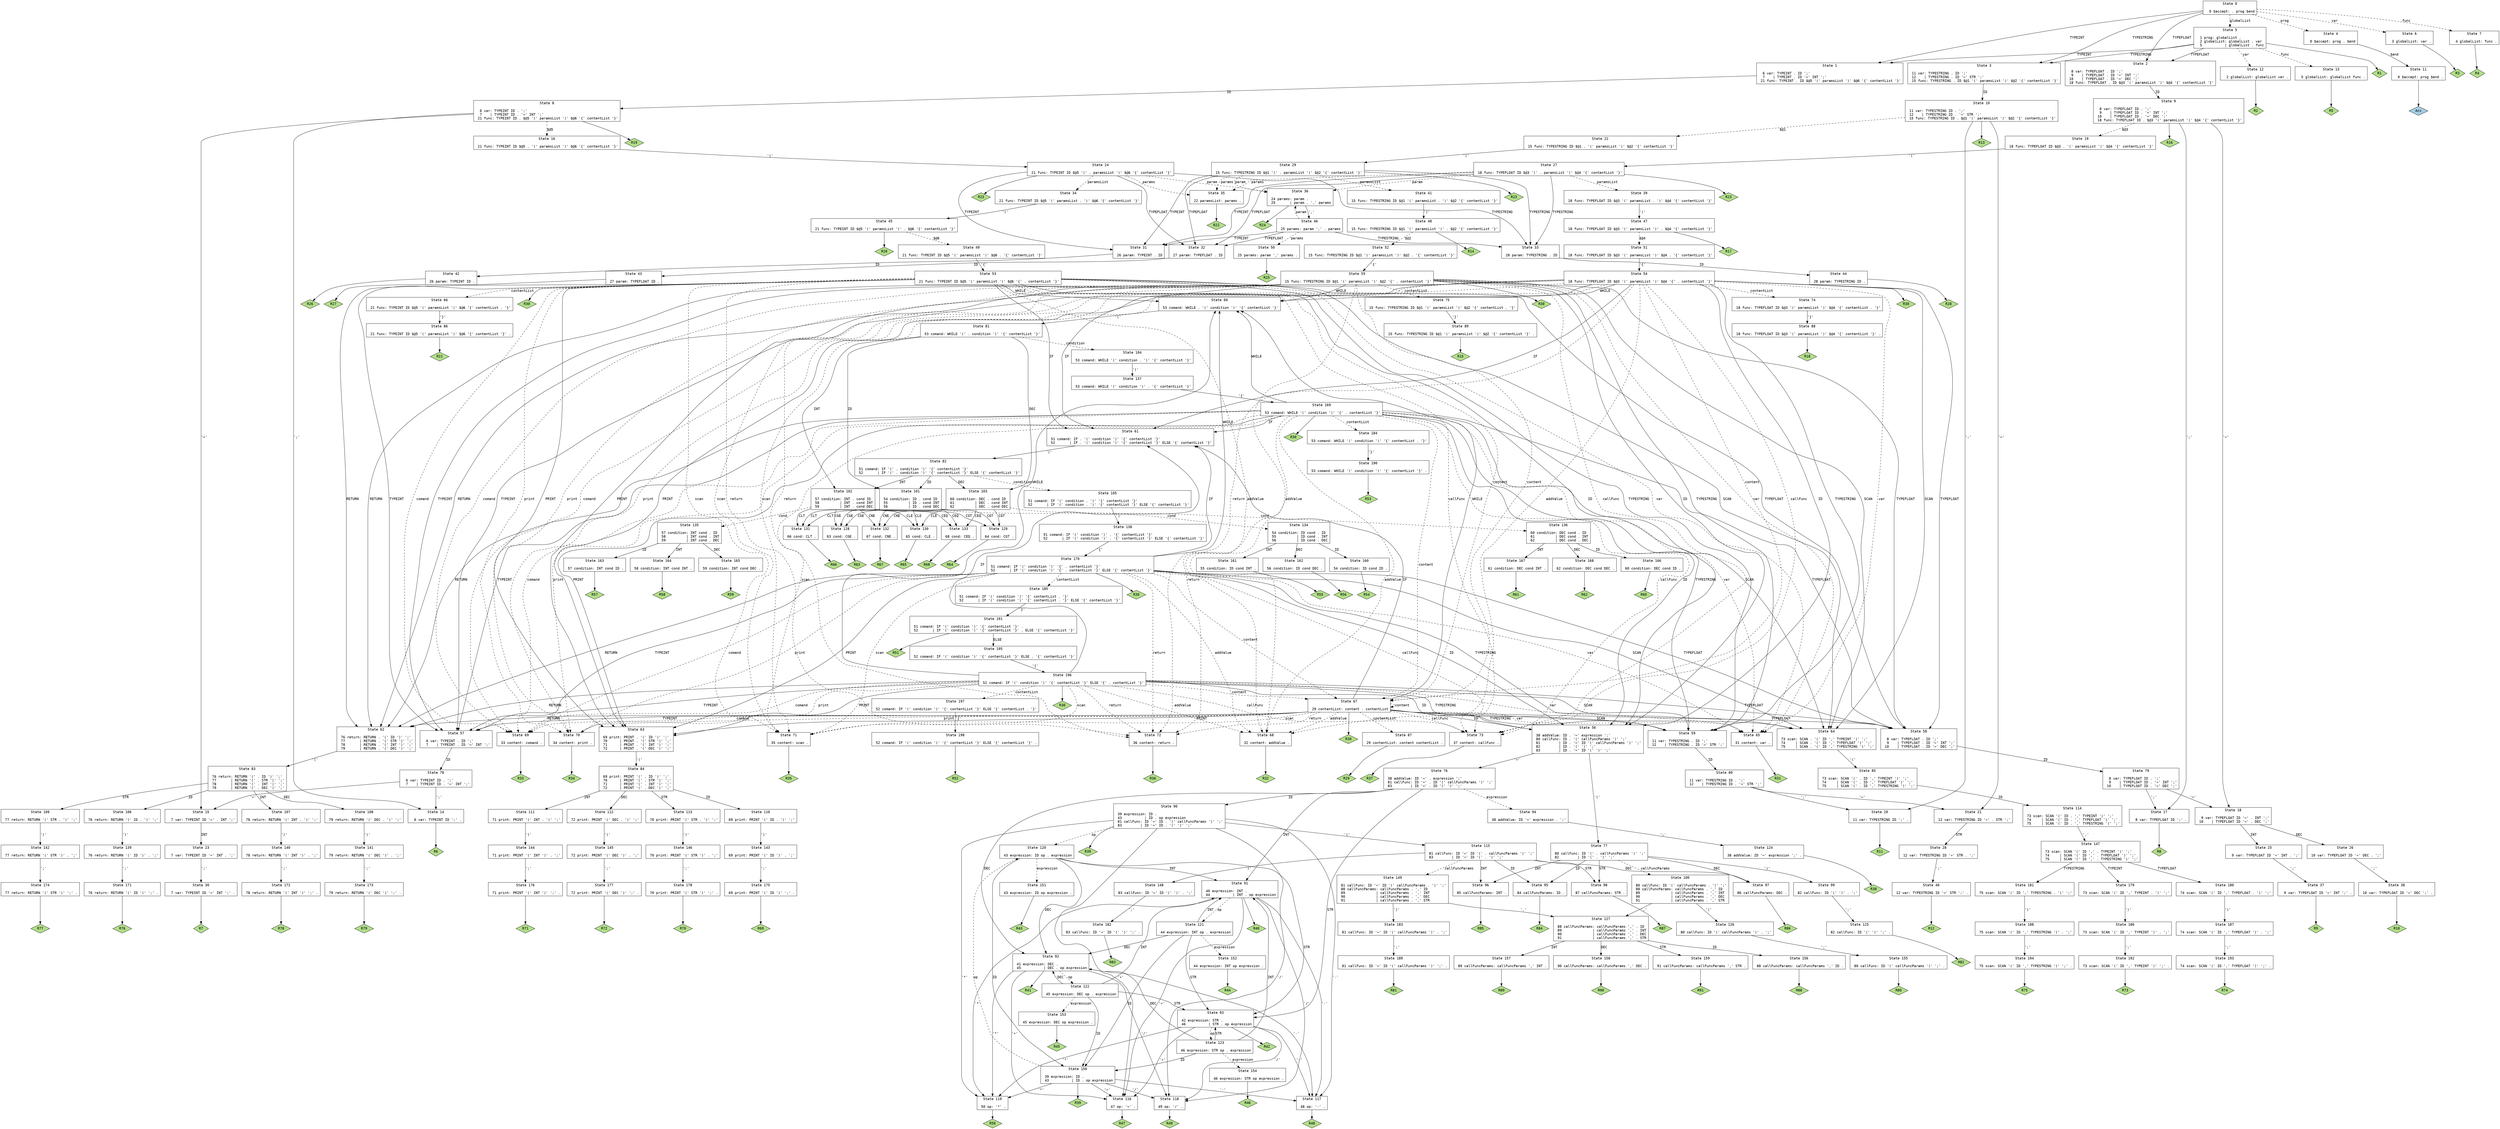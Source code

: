 // Generated by GNU Bison 3.5.1.
// Report bugs to <bug-bison@gnu.org>.
// Home page: <https://www.gnu.org/software/bison/>.

digraph "lang.y"
{
  node [fontname = courier, shape = box, colorscheme = paired6]
  edge [fontname = courier]

  0 [label="State 0\n\l  0 $accept: . prog $end\l"]
  0 -> 1 [style=solid label="TYPEINT"]
  0 -> 2 [style=solid label="TYPEFLOAT"]
  0 -> 3 [style=solid label="TYPESTRING"]
  0 -> 4 [style=dashed label="prog"]
  0 -> 5 [style=dashed label="globalList"]
  0 -> 6 [style=dashed label="var"]
  0 -> 7 [style=dashed label="func"]
  1 [label="State 1\n\l  6 var: TYPEINT . ID ';'\l  7    | TYPEINT . ID '=' INT ';'\l 21 func: TYPEINT . ID $@5 '(' paramsList ')' $@6 '{' contentList '}'\l"]
  1 -> 8 [style=solid label="ID"]
  2 [label="State 2\n\l  8 var: TYPEFLOAT . ID ';'\l  9    | TYPEFLOAT . ID '=' INT ';'\l 10    | TYPEFLOAT . ID '=' DEC ';'\l 18 func: TYPEFLOAT . ID $@3 '(' paramsList ')' $@4 '{' contentList '}'\l"]
  2 -> 9 [style=solid label="ID"]
  3 [label="State 3\n\l 11 var: TYPESTRING . ID ';'\l 12    | TYPESTRING . ID '=' STR ';'\l 15 func: TYPESTRING . ID $@1 '(' paramsList ')' $@2 '{' contentList '}'\l"]
  3 -> 10 [style=solid label="ID"]
  4 [label="State 4\n\l  0 $accept: prog . $end\l"]
  4 -> 11 [style=solid label="$end"]
  5 [label="State 5\n\l  1 prog: globalList .\l  2 globalList: globalList . var\l  5           | globalList . func\l"]
  5 -> 1 [style=solid label="TYPEINT"]
  5 -> 2 [style=solid label="TYPEFLOAT"]
  5 -> 3 [style=solid label="TYPESTRING"]
  5 -> 12 [style=dashed label="var"]
  5 -> 13 [style=dashed label="func"]
  5 -> "5R1" [style=solid]
 "5R1" [label="R1", fillcolor=3, shape=diamond, style=filled]
  6 [label="State 6\n\l  3 globalList: var .\l"]
  6 -> "6R3" [style=solid]
 "6R3" [label="R3", fillcolor=3, shape=diamond, style=filled]
  7 [label="State 7\n\l  4 globalList: func .\l"]
  7 -> "7R4" [style=solid]
 "7R4" [label="R4", fillcolor=3, shape=diamond, style=filled]
  8 [label="State 8\n\l  6 var: TYPEINT ID . ';'\l  7    | TYPEINT ID . '=' INT ';'\l 21 func: TYPEINT ID . $@5 '(' paramsList ')' $@6 '{' contentList '}'\l"]
  8 -> 14 [style=solid label="';'"]
  8 -> 15 [style=solid label="'='"]
  8 -> 16 [style=dashed label="$@5"]
  8 -> "8R19" [style=solid]
 "8R19" [label="R19", fillcolor=3, shape=diamond, style=filled]
  9 [label="State 9\n\l  8 var: TYPEFLOAT ID . ';'\l  9    | TYPEFLOAT ID . '=' INT ';'\l 10    | TYPEFLOAT ID . '=' DEC ';'\l 18 func: TYPEFLOAT ID . $@3 '(' paramsList ')' $@4 '{' contentList '}'\l"]
  9 -> 17 [style=solid label="';'"]
  9 -> 18 [style=solid label="'='"]
  9 -> 19 [style=dashed label="$@3"]
  9 -> "9R16" [style=solid]
 "9R16" [label="R16", fillcolor=3, shape=diamond, style=filled]
  10 [label="State 10\n\l 11 var: TYPESTRING ID . ';'\l 12    | TYPESTRING ID . '=' STR ';'\l 15 func: TYPESTRING ID . $@1 '(' paramsList ')' $@2 '{' contentList '}'\l"]
  10 -> 20 [style=solid label="';'"]
  10 -> 21 [style=solid label="'='"]
  10 -> 22 [style=dashed label="$@1"]
  10 -> "10R13" [style=solid]
 "10R13" [label="R13", fillcolor=3, shape=diamond, style=filled]
  11 [label="State 11\n\l  0 $accept: prog $end .\l"]
  11 -> "11R0" [style=solid]
 "11R0" [label="Acc", fillcolor=1, shape=diamond, style=filled]
  12 [label="State 12\n\l  2 globalList: globalList var .\l"]
  12 -> "12R2" [style=solid]
 "12R2" [label="R2", fillcolor=3, shape=diamond, style=filled]
  13 [label="State 13\n\l  5 globalList: globalList func .\l"]
  13 -> "13R5" [style=solid]
 "13R5" [label="R5", fillcolor=3, shape=diamond, style=filled]
  14 [label="State 14\n\l  6 var: TYPEINT ID ';' .\l"]
  14 -> "14R6" [style=solid]
 "14R6" [label="R6", fillcolor=3, shape=diamond, style=filled]
  15 [label="State 15\n\l  7 var: TYPEINT ID '=' . INT ';'\l"]
  15 -> 23 [style=solid label="INT"]
  16 [label="State 16\n\l 21 func: TYPEINT ID $@5 . '(' paramsList ')' $@6 '{' contentList '}'\l"]
  16 -> 24 [style=solid label="'('"]
  17 [label="State 17\n\l  8 var: TYPEFLOAT ID ';' .\l"]
  17 -> "17R8" [style=solid]
 "17R8" [label="R8", fillcolor=3, shape=diamond, style=filled]
  18 [label="State 18\n\l  9 var: TYPEFLOAT ID '=' . INT ';'\l 10    | TYPEFLOAT ID '=' . DEC ';'\l"]
  18 -> 25 [style=solid label="INT"]
  18 -> 26 [style=solid label="DEC"]
  19 [label="State 19\n\l 18 func: TYPEFLOAT ID $@3 . '(' paramsList ')' $@4 '{' contentList '}'\l"]
  19 -> 27 [style=solid label="'('"]
  20 [label="State 20\n\l 11 var: TYPESTRING ID ';' .\l"]
  20 -> "20R11" [style=solid]
 "20R11" [label="R11", fillcolor=3, shape=diamond, style=filled]
  21 [label="State 21\n\l 12 var: TYPESTRING ID '=' . STR ';'\l"]
  21 -> 28 [style=solid label="STR"]
  22 [label="State 22\n\l 15 func: TYPESTRING ID $@1 . '(' paramsList ')' $@2 '{' contentList '}'\l"]
  22 -> 29 [style=solid label="'('"]
  23 [label="State 23\n\l  7 var: TYPEINT ID '=' INT . ';'\l"]
  23 -> 30 [style=solid label="';'"]
  24 [label="State 24\n\l 21 func: TYPEINT ID $@5 '(' . paramsList ')' $@6 '{' contentList '}'\l"]
  24 -> 31 [style=solid label="TYPEINT"]
  24 -> 32 [style=solid label="TYPEFLOAT"]
  24 -> 33 [style=solid label="TYPESTRING"]
  24 -> 34 [style=dashed label="paramsList"]
  24 -> 35 [style=dashed label="params"]
  24 -> 36 [style=dashed label="param"]
  24 -> "24R23" [style=solid]
 "24R23" [label="R23", fillcolor=3, shape=diamond, style=filled]
  25 [label="State 25\n\l  9 var: TYPEFLOAT ID '=' INT . ';'\l"]
  25 -> 37 [style=solid label="';'"]
  26 [label="State 26\n\l 10 var: TYPEFLOAT ID '=' DEC . ';'\l"]
  26 -> 38 [style=solid label="';'"]
  27 [label="State 27\n\l 18 func: TYPEFLOAT ID $@3 '(' . paramsList ')' $@4 '{' contentList '}'\l"]
  27 -> 31 [style=solid label="TYPEINT"]
  27 -> 32 [style=solid label="TYPEFLOAT"]
  27 -> 33 [style=solid label="TYPESTRING"]
  27 -> 39 [style=dashed label="paramsList"]
  27 -> 35 [style=dashed label="params"]
  27 -> 36 [style=dashed label="param"]
  27 -> "27R23" [style=solid]
 "27R23" [label="R23", fillcolor=3, shape=diamond, style=filled]
  28 [label="State 28\n\l 12 var: TYPESTRING ID '=' STR . ';'\l"]
  28 -> 40 [style=solid label="';'"]
  29 [label="State 29\n\l 15 func: TYPESTRING ID $@1 '(' . paramsList ')' $@2 '{' contentList '}'\l"]
  29 -> 31 [style=solid label="TYPEINT"]
  29 -> 32 [style=solid label="TYPEFLOAT"]
  29 -> 33 [style=solid label="TYPESTRING"]
  29 -> 41 [style=dashed label="paramsList"]
  29 -> 35 [style=dashed label="params"]
  29 -> 36 [style=dashed label="param"]
  29 -> "29R23" [style=solid]
 "29R23" [label="R23", fillcolor=3, shape=diamond, style=filled]
  30 [label="State 30\n\l  7 var: TYPEINT ID '=' INT ';' .\l"]
  30 -> "30R7" [style=solid]
 "30R7" [label="R7", fillcolor=3, shape=diamond, style=filled]
  31 [label="State 31\n\l 26 param: TYPEINT . ID\l"]
  31 -> 42 [style=solid label="ID"]
  32 [label="State 32\n\l 27 param: TYPEFLOAT . ID\l"]
  32 -> 43 [style=solid label="ID"]
  33 [label="State 33\n\l 28 param: TYPESTRING . ID\l"]
  33 -> 44 [style=solid label="ID"]
  34 [label="State 34\n\l 21 func: TYPEINT ID $@5 '(' paramsList . ')' $@6 '{' contentList '}'\l"]
  34 -> 45 [style=solid label="')'"]
  35 [label="State 35\n\l 22 paramsList: params .\l"]
  35 -> "35R22" [style=solid]
 "35R22" [label="R22", fillcolor=3, shape=diamond, style=filled]
  36 [label="State 36\n\l 24 params: param .\l 25       | param . ',' params\l"]
  36 -> 46 [style=solid label="','"]
  36 -> "36R24" [style=solid]
 "36R24" [label="R24", fillcolor=3, shape=diamond, style=filled]
  37 [label="State 37\n\l  9 var: TYPEFLOAT ID '=' INT ';' .\l"]
  37 -> "37R9" [style=solid]
 "37R9" [label="R9", fillcolor=3, shape=diamond, style=filled]
  38 [label="State 38\n\l 10 var: TYPEFLOAT ID '=' DEC ';' .\l"]
  38 -> "38R10" [style=solid]
 "38R10" [label="R10", fillcolor=3, shape=diamond, style=filled]
  39 [label="State 39\n\l 18 func: TYPEFLOAT ID $@3 '(' paramsList . ')' $@4 '{' contentList '}'\l"]
  39 -> 47 [style=solid label="')'"]
  40 [label="State 40\n\l 12 var: TYPESTRING ID '=' STR ';' .\l"]
  40 -> "40R12" [style=solid]
 "40R12" [label="R12", fillcolor=3, shape=diamond, style=filled]
  41 [label="State 41\n\l 15 func: TYPESTRING ID $@1 '(' paramsList . ')' $@2 '{' contentList '}'\l"]
  41 -> 48 [style=solid label="')'"]
  42 [label="State 42\n\l 26 param: TYPEINT ID .\l"]
  42 -> "42R26" [style=solid]
 "42R26" [label="R26", fillcolor=3, shape=diamond, style=filled]
  43 [label="State 43\n\l 27 param: TYPEFLOAT ID .\l"]
  43 -> "43R27" [style=solid]
 "43R27" [label="R27", fillcolor=3, shape=diamond, style=filled]
  44 [label="State 44\n\l 28 param: TYPESTRING ID .\l"]
  44 -> "44R28" [style=solid]
 "44R28" [label="R28", fillcolor=3, shape=diamond, style=filled]
  45 [label="State 45\n\l 21 func: TYPEINT ID $@5 '(' paramsList ')' . $@6 '{' contentList '}'\l"]
  45 -> 49 [style=dashed label="$@6"]
  45 -> "45R20" [style=solid]
 "45R20" [label="R20", fillcolor=3, shape=diamond, style=filled]
  46 [label="State 46\n\l 25 params: param ',' . params\l"]
  46 -> 31 [style=solid label="TYPEINT"]
  46 -> 32 [style=solid label="TYPEFLOAT"]
  46 -> 33 [style=solid label="TYPESTRING"]
  46 -> 50 [style=dashed label="params"]
  46 -> 36 [style=dashed label="param"]
  47 [label="State 47\n\l 18 func: TYPEFLOAT ID $@3 '(' paramsList ')' . $@4 '{' contentList '}'\l"]
  47 -> 51 [style=dashed label="$@4"]
  47 -> "47R17" [style=solid]
 "47R17" [label="R17", fillcolor=3, shape=diamond, style=filled]
  48 [label="State 48\n\l 15 func: TYPESTRING ID $@1 '(' paramsList ')' . $@2 '{' contentList '}'\l"]
  48 -> 52 [style=dashed label="$@2"]
  48 -> "48R14" [style=solid]
 "48R14" [label="R14", fillcolor=3, shape=diamond, style=filled]
  49 [label="State 49\n\l 21 func: TYPEINT ID $@5 '(' paramsList ')' $@6 . '{' contentList '}'\l"]
  49 -> 53 [style=solid label="'{'"]
  50 [label="State 50\n\l 25 params: param ',' params .\l"]
  50 -> "50R25" [style=solid]
 "50R25" [label="R25", fillcolor=3, shape=diamond, style=filled]
  51 [label="State 51\n\l 18 func: TYPEFLOAT ID $@3 '(' paramsList ')' $@4 . '{' contentList '}'\l"]
  51 -> 54 [style=solid label="'{'"]
  52 [label="State 52\n\l 15 func: TYPESTRING ID $@1 '(' paramsList ')' $@2 . '{' contentList '}'\l"]
  52 -> 55 [style=solid label="'{'"]
  53 [label="State 53\n\l 21 func: TYPEINT ID $@5 '(' paramsList ')' $@6 '{' . contentList '}'\l"]
  53 -> 56 [style=solid label="ID"]
  53 -> 57 [style=solid label="TYPEINT"]
  53 -> 58 [style=solid label="TYPEFLOAT"]
  53 -> 59 [style=solid label="TYPESTRING"]
  53 -> 60 [style=solid label="WHILE"]
  53 -> 61 [style=solid label="IF"]
  53 -> 62 [style=solid label="RETURN"]
  53 -> 63 [style=solid label="PRINT"]
  53 -> 64 [style=solid label="SCAN"]
  53 -> 65 [style=dashed label="var"]
  53 -> 66 [style=dashed label="contentList"]
  53 -> 67 [style=dashed label="content"]
  53 -> 68 [style=dashed label="addValue"]
  53 -> 69 [style=dashed label="comand"]
  53 -> 70 [style=dashed label="print"]
  53 -> 71 [style=dashed label="scan"]
  53 -> 72 [style=dashed label="return"]
  53 -> 73 [style=dashed label="callFunc"]
  53 -> "53R30" [style=solid]
 "53R30" [label="R30", fillcolor=3, shape=diamond, style=filled]
  54 [label="State 54\n\l 18 func: TYPEFLOAT ID $@3 '(' paramsList ')' $@4 '{' . contentList '}'\l"]
  54 -> 56 [style=solid label="ID"]
  54 -> 57 [style=solid label="TYPEINT"]
  54 -> 58 [style=solid label="TYPEFLOAT"]
  54 -> 59 [style=solid label="TYPESTRING"]
  54 -> 60 [style=solid label="WHILE"]
  54 -> 61 [style=solid label="IF"]
  54 -> 62 [style=solid label="RETURN"]
  54 -> 63 [style=solid label="PRINT"]
  54 -> 64 [style=solid label="SCAN"]
  54 -> 65 [style=dashed label="var"]
  54 -> 74 [style=dashed label="contentList"]
  54 -> 67 [style=dashed label="content"]
  54 -> 68 [style=dashed label="addValue"]
  54 -> 69 [style=dashed label="comand"]
  54 -> 70 [style=dashed label="print"]
  54 -> 71 [style=dashed label="scan"]
  54 -> 72 [style=dashed label="return"]
  54 -> 73 [style=dashed label="callFunc"]
  54 -> "54R30" [style=solid]
 "54R30" [label="R30", fillcolor=3, shape=diamond, style=filled]
  55 [label="State 55\n\l 15 func: TYPESTRING ID $@1 '(' paramsList ')' $@2 '{' . contentList '}'\l"]
  55 -> 56 [style=solid label="ID"]
  55 -> 57 [style=solid label="TYPEINT"]
  55 -> 58 [style=solid label="TYPEFLOAT"]
  55 -> 59 [style=solid label="TYPESTRING"]
  55 -> 60 [style=solid label="WHILE"]
  55 -> 61 [style=solid label="IF"]
  55 -> 62 [style=solid label="RETURN"]
  55 -> 63 [style=solid label="PRINT"]
  55 -> 64 [style=solid label="SCAN"]
  55 -> 65 [style=dashed label="var"]
  55 -> 75 [style=dashed label="contentList"]
  55 -> 67 [style=dashed label="content"]
  55 -> 68 [style=dashed label="addValue"]
  55 -> 69 [style=dashed label="comand"]
  55 -> 70 [style=dashed label="print"]
  55 -> 71 [style=dashed label="scan"]
  55 -> 72 [style=dashed label="return"]
  55 -> 73 [style=dashed label="callFunc"]
  55 -> "55R30" [style=solid]
 "55R30" [label="R30", fillcolor=3, shape=diamond, style=filled]
  56 [label="State 56\n\l 38 addValue: ID . '=' expression ';'\l 80 callFunc: ID . '(' callFuncParams ')' ';'\l 81         | ID . '=' ID '(' callFuncParams ')' ';'\l 82         | ID . '(' ')' ';'\l 83         | ID . '=' ID '(' ')' ';'\l"]
  56 -> 76 [style=solid label="'='"]
  56 -> 77 [style=solid label="'('"]
  57 [label="State 57\n\l  6 var: TYPEINT . ID ';'\l  7    | TYPEINT . ID '=' INT ';'\l"]
  57 -> 78 [style=solid label="ID"]
  58 [label="State 58\n\l  8 var: TYPEFLOAT . ID ';'\l  9    | TYPEFLOAT . ID '=' INT ';'\l 10    | TYPEFLOAT . ID '=' DEC ';'\l"]
  58 -> 79 [style=solid label="ID"]
  59 [label="State 59\n\l 11 var: TYPESTRING . ID ';'\l 12    | TYPESTRING . ID '=' STR ';'\l"]
  59 -> 80 [style=solid label="ID"]
  60 [label="State 60\n\l 53 comand: WHILE . '(' condition ')' '{' contentList '}'\l"]
  60 -> 81 [style=solid label="'('"]
  61 [label="State 61\n\l 51 comand: IF . '(' condition ')' '{' contentList '}'\l 52       | IF . '(' condition ')' '{' contentList '}' ELSE '{' contentList '}'\l"]
  61 -> 82 [style=solid label="'('"]
  62 [label="State 62\n\l 76 return: RETURN . '(' ID ')' ';'\l 77       | RETURN . '(' STR ')' ';'\l 78       | RETURN . '(' INT ')' ';'\l 79       | RETURN . '(' DEC ')' ';'\l"]
  62 -> 83 [style=solid label="'('"]
  63 [label="State 63\n\l 69 print: PRINT . '(' ID ')' ';'\l 70      | PRINT . '(' STR ')' ';'\l 71      | PRINT . '(' INT ')' ';'\l 72      | PRINT . '(' DEC ')' ';'\l"]
  63 -> 84 [style=solid label="'('"]
  64 [label="State 64\n\l 73 scan: SCAN . '(' ID ',' TYPEINT ')' ';'\l 74     | SCAN . '(' ID ',' TYPEFLOAT ')' ';'\l 75     | SCAN . '(' ID ',' TYPESTRING ')' ';'\l"]
  64 -> 85 [style=solid label="'('"]
  65 [label="State 65\n\l 31 content: var .\l"]
  65 -> "65R31" [style=solid]
 "65R31" [label="R31", fillcolor=3, shape=diamond, style=filled]
  66 [label="State 66\n\l 21 func: TYPEINT ID $@5 '(' paramsList ')' $@6 '{' contentList . '}'\l"]
  66 -> 86 [style=solid label="'}'"]
  67 [label="State 67\n\l 29 contentList: content . contentList\l"]
  67 -> 56 [style=solid label="ID"]
  67 -> 57 [style=solid label="TYPEINT"]
  67 -> 58 [style=solid label="TYPEFLOAT"]
  67 -> 59 [style=solid label="TYPESTRING"]
  67 -> 60 [style=solid label="WHILE"]
  67 -> 61 [style=solid label="IF"]
  67 -> 62 [style=solid label="RETURN"]
  67 -> 63 [style=solid label="PRINT"]
  67 -> 64 [style=solid label="SCAN"]
  67 -> 65 [style=dashed label="var"]
  67 -> 87 [style=dashed label="contentList"]
  67 -> 67 [style=dashed label="content"]
  67 -> 68 [style=dashed label="addValue"]
  67 -> 69 [style=dashed label="comand"]
  67 -> 70 [style=dashed label="print"]
  67 -> 71 [style=dashed label="scan"]
  67 -> 72 [style=dashed label="return"]
  67 -> 73 [style=dashed label="callFunc"]
  67 -> "67R30" [style=solid]
 "67R30" [label="R30", fillcolor=3, shape=diamond, style=filled]
  68 [label="State 68\n\l 32 content: addValue .\l"]
  68 -> "68R32" [style=solid]
 "68R32" [label="R32", fillcolor=3, shape=diamond, style=filled]
  69 [label="State 69\n\l 33 content: comand .\l"]
  69 -> "69R33" [style=solid]
 "69R33" [label="R33", fillcolor=3, shape=diamond, style=filled]
  70 [label="State 70\n\l 34 content: print .\l"]
  70 -> "70R34" [style=solid]
 "70R34" [label="R34", fillcolor=3, shape=diamond, style=filled]
  71 [label="State 71\n\l 35 content: scan .\l"]
  71 -> "71R35" [style=solid]
 "71R35" [label="R35", fillcolor=3, shape=diamond, style=filled]
  72 [label="State 72\n\l 36 content: return .\l"]
  72 -> "72R36" [style=solid]
 "72R36" [label="R36", fillcolor=3, shape=diamond, style=filled]
  73 [label="State 73\n\l 37 content: callFunc .\l"]
  73 -> "73R37" [style=solid]
 "73R37" [label="R37", fillcolor=3, shape=diamond, style=filled]
  74 [label="State 74\n\l 18 func: TYPEFLOAT ID $@3 '(' paramsList ')' $@4 '{' contentList . '}'\l"]
  74 -> 88 [style=solid label="'}'"]
  75 [label="State 75\n\l 15 func: TYPESTRING ID $@1 '(' paramsList ')' $@2 '{' contentList . '}'\l"]
  75 -> 89 [style=solid label="'}'"]
  76 [label="State 76\n\l 38 addValue: ID '=' . expression ';'\l 81 callFunc: ID '=' . ID '(' callFuncParams ')' ';'\l 83         | ID '=' . ID '(' ')' ';'\l"]
  76 -> 90 [style=solid label="ID"]
  76 -> 91 [style=solid label="INT"]
  76 -> 92 [style=solid label="DEC"]
  76 -> 93 [style=solid label="STR"]
  76 -> 94 [style=dashed label="expression"]
  77 [label="State 77\n\l 80 callFunc: ID '(' . callFuncParams ')' ';'\l 82         | ID '(' . ')' ';'\l"]
  77 -> 95 [style=solid label="ID"]
  77 -> 96 [style=solid label="INT"]
  77 -> 97 [style=solid label="DEC"]
  77 -> 98 [style=solid label="STR"]
  77 -> 99 [style=solid label="')'"]
  77 -> 100 [style=dashed label="callFuncParams"]
  78 [label="State 78\n\l  6 var: TYPEINT ID . ';'\l  7    | TYPEINT ID . '=' INT ';'\l"]
  78 -> 14 [style=solid label="';'"]
  78 -> 15 [style=solid label="'='"]
  79 [label="State 79\n\l  8 var: TYPEFLOAT ID . ';'\l  9    | TYPEFLOAT ID . '=' INT ';'\l 10    | TYPEFLOAT ID . '=' DEC ';'\l"]
  79 -> 17 [style=solid label="';'"]
  79 -> 18 [style=solid label="'='"]
  80 [label="State 80\n\l 11 var: TYPESTRING ID . ';'\l 12    | TYPESTRING ID . '=' STR ';'\l"]
  80 -> 20 [style=solid label="';'"]
  80 -> 21 [style=solid label="'='"]
  81 [label="State 81\n\l 53 comand: WHILE '(' . condition ')' '{' contentList '}'\l"]
  81 -> 101 [style=solid label="ID"]
  81 -> 102 [style=solid label="INT"]
  81 -> 103 [style=solid label="DEC"]
  81 -> 104 [style=dashed label="condition"]
  82 [label="State 82\n\l 51 comand: IF '(' . condition ')' '{' contentList '}'\l 52       | IF '(' . condition ')' '{' contentList '}' ELSE '{' contentList '}'\l"]
  82 -> 101 [style=solid label="ID"]
  82 -> 102 [style=solid label="INT"]
  82 -> 103 [style=solid label="DEC"]
  82 -> 105 [style=dashed label="condition"]
  83 [label="State 83\n\l 76 return: RETURN '(' . ID ')' ';'\l 77       | RETURN '(' . STR ')' ';'\l 78       | RETURN '(' . INT ')' ';'\l 79       | RETURN '(' . DEC ')' ';'\l"]
  83 -> 106 [style=solid label="ID"]
  83 -> 107 [style=solid label="INT"]
  83 -> 108 [style=solid label="DEC"]
  83 -> 109 [style=solid label="STR"]
  84 [label="State 84\n\l 69 print: PRINT '(' . ID ')' ';'\l 70      | PRINT '(' . STR ')' ';'\l 71      | PRINT '(' . INT ')' ';'\l 72      | PRINT '(' . DEC ')' ';'\l"]
  84 -> 110 [style=solid label="ID"]
  84 -> 111 [style=solid label="INT"]
  84 -> 112 [style=solid label="DEC"]
  84 -> 113 [style=solid label="STR"]
  85 [label="State 85\n\l 73 scan: SCAN '(' . ID ',' TYPEINT ')' ';'\l 74     | SCAN '(' . ID ',' TYPEFLOAT ')' ';'\l 75     | SCAN '(' . ID ',' TYPESTRING ')' ';'\l"]
  85 -> 114 [style=solid label="ID"]
  86 [label="State 86\n\l 21 func: TYPEINT ID $@5 '(' paramsList ')' $@6 '{' contentList '}' .\l"]
  86 -> "86R21" [style=solid]
 "86R21" [label="R21", fillcolor=3, shape=diamond, style=filled]
  87 [label="State 87\n\l 29 contentList: content contentList .\l"]
  87 -> "87R29" [style=solid]
 "87R29" [label="R29", fillcolor=3, shape=diamond, style=filled]
  88 [label="State 88\n\l 18 func: TYPEFLOAT ID $@3 '(' paramsList ')' $@4 '{' contentList '}' .\l"]
  88 -> "88R18" [style=solid]
 "88R18" [label="R18", fillcolor=3, shape=diamond, style=filled]
  89 [label="State 89\n\l 15 func: TYPESTRING ID $@1 '(' paramsList ')' $@2 '{' contentList '}' .\l"]
  89 -> "89R15" [style=solid]
 "89R15" [label="R15", fillcolor=3, shape=diamond, style=filled]
  90 [label="State 90\n\l 39 expression: ID .\l 43           | ID . op expression\l 81 callFunc: ID '=' ID . '(' callFuncParams ')' ';'\l 83         | ID '=' ID . '(' ')' ';'\l"]
  90 -> 115 [style=solid label="'('"]
  90 -> 116 [style=solid label="'+'"]
  90 -> 117 [style=solid label="'-'"]
  90 -> 118 [style=solid label="'/'"]
  90 -> 119 [style=solid label="'*'"]
  90 -> 120 [style=dashed label="op"]
  90 -> "90R39" [style=solid]
 "90R39" [label="R39", fillcolor=3, shape=diamond, style=filled]
  91 [label="State 91\n\l 40 expression: INT .\l 44           | INT . op expression\l"]
  91 -> 116 [style=solid label="'+'"]
  91 -> 117 [style=solid label="'-'"]
  91 -> 118 [style=solid label="'/'"]
  91 -> 119 [style=solid label="'*'"]
  91 -> 121 [style=dashed label="op"]
  91 -> "91R40" [style=solid]
 "91R40" [label="R40", fillcolor=3, shape=diamond, style=filled]
  92 [label="State 92\n\l 41 expression: DEC .\l 45           | DEC . op expression\l"]
  92 -> 116 [style=solid label="'+'"]
  92 -> 117 [style=solid label="'-'"]
  92 -> 118 [style=solid label="'/'"]
  92 -> 119 [style=solid label="'*'"]
  92 -> 122 [style=dashed label="op"]
  92 -> "92R41" [style=solid]
 "92R41" [label="R41", fillcolor=3, shape=diamond, style=filled]
  93 [label="State 93\n\l 42 expression: STR .\l 46           | STR . op expression\l"]
  93 -> 116 [style=solid label="'+'"]
  93 -> 117 [style=solid label="'-'"]
  93 -> 118 [style=solid label="'/'"]
  93 -> 119 [style=solid label="'*'"]
  93 -> 123 [style=dashed label="op"]
  93 -> "93R42" [style=solid]
 "93R42" [label="R42", fillcolor=3, shape=diamond, style=filled]
  94 [label="State 94\n\l 38 addValue: ID '=' expression . ';'\l"]
  94 -> 124 [style=solid label="';'"]
  95 [label="State 95\n\l 84 callFuncParams: ID .\l"]
  95 -> "95R84" [style=solid]
 "95R84" [label="R84", fillcolor=3, shape=diamond, style=filled]
  96 [label="State 96\n\l 85 callFuncParams: INT .\l"]
  96 -> "96R85" [style=solid]
 "96R85" [label="R85", fillcolor=3, shape=diamond, style=filled]
  97 [label="State 97\n\l 86 callFuncParams: DEC .\l"]
  97 -> "97R86" [style=solid]
 "97R86" [label="R86", fillcolor=3, shape=diamond, style=filled]
  98 [label="State 98\n\l 87 callFuncParams: STR .\l"]
  98 -> "98R87" [style=solid]
 "98R87" [label="R87", fillcolor=3, shape=diamond, style=filled]
  99 [label="State 99\n\l 82 callFunc: ID '(' ')' . ';'\l"]
  99 -> 125 [style=solid label="';'"]
  100 [label="State 100\n\l 80 callFunc: ID '(' callFuncParams . ')' ';'\l 88 callFuncParams: callFuncParams . ',' ID\l 89               | callFuncParams . ',' INT\l 90               | callFuncParams . ',' DEC\l 91               | callFuncParams . ',' STR\l"]
  100 -> 126 [style=solid label="')'"]
  100 -> 127 [style=solid label="','"]
  101 [label="State 101\n\l 54 condition: ID . cond ID\l 55          | ID . cond INT\l 56          | ID . cond DEC\l"]
  101 -> 128 [style=solid label="CGE"]
  101 -> 129 [style=solid label="CGT"]
  101 -> 130 [style=solid label="CLE"]
  101 -> 131 [style=solid label="CLT"]
  101 -> 132 [style=solid label="CNE"]
  101 -> 133 [style=solid label="CEQ"]
  101 -> 134 [style=dashed label="cond"]
  102 [label="State 102\n\l 57 condition: INT . cond ID\l 58          | INT . cond INT\l 59          | INT . cond DEC\l"]
  102 -> 128 [style=solid label="CGE"]
  102 -> 129 [style=solid label="CGT"]
  102 -> 130 [style=solid label="CLE"]
  102 -> 131 [style=solid label="CLT"]
  102 -> 132 [style=solid label="CNE"]
  102 -> 133 [style=solid label="CEQ"]
  102 -> 135 [style=dashed label="cond"]
  103 [label="State 103\n\l 60 condition: DEC . cond ID\l 61          | DEC . cond INT\l 62          | DEC . cond DEC\l"]
  103 -> 128 [style=solid label="CGE"]
  103 -> 129 [style=solid label="CGT"]
  103 -> 130 [style=solid label="CLE"]
  103 -> 131 [style=solid label="CLT"]
  103 -> 132 [style=solid label="CNE"]
  103 -> 133 [style=solid label="CEQ"]
  103 -> 136 [style=dashed label="cond"]
  104 [label="State 104\n\l 53 comand: WHILE '(' condition . ')' '{' contentList '}'\l"]
  104 -> 137 [style=solid label="')'"]
  105 [label="State 105\n\l 51 comand: IF '(' condition . ')' '{' contentList '}'\l 52       | IF '(' condition . ')' '{' contentList '}' ELSE '{' contentList '}'\l"]
  105 -> 138 [style=solid label="')'"]
  106 [label="State 106\n\l 76 return: RETURN '(' ID . ')' ';'\l"]
  106 -> 139 [style=solid label="')'"]
  107 [label="State 107\n\l 78 return: RETURN '(' INT . ')' ';'\l"]
  107 -> 140 [style=solid label="')'"]
  108 [label="State 108\n\l 79 return: RETURN '(' DEC . ')' ';'\l"]
  108 -> 141 [style=solid label="')'"]
  109 [label="State 109\n\l 77 return: RETURN '(' STR . ')' ';'\l"]
  109 -> 142 [style=solid label="')'"]
  110 [label="State 110\n\l 69 print: PRINT '(' ID . ')' ';'\l"]
  110 -> 143 [style=solid label="')'"]
  111 [label="State 111\n\l 71 print: PRINT '(' INT . ')' ';'\l"]
  111 -> 144 [style=solid label="')'"]
  112 [label="State 112\n\l 72 print: PRINT '(' DEC . ')' ';'\l"]
  112 -> 145 [style=solid label="')'"]
  113 [label="State 113\n\l 70 print: PRINT '(' STR . ')' ';'\l"]
  113 -> 146 [style=solid label="')'"]
  114 [label="State 114\n\l 73 scan: SCAN '(' ID . ',' TYPEINT ')' ';'\l 74     | SCAN '(' ID . ',' TYPEFLOAT ')' ';'\l 75     | SCAN '(' ID . ',' TYPESTRING ')' ';'\l"]
  114 -> 147 [style=solid label="','"]
  115 [label="State 115\n\l 81 callFunc: ID '=' ID '(' . callFuncParams ')' ';'\l 83         | ID '=' ID '(' . ')' ';'\l"]
  115 -> 95 [style=solid label="ID"]
  115 -> 96 [style=solid label="INT"]
  115 -> 97 [style=solid label="DEC"]
  115 -> 98 [style=solid label="STR"]
  115 -> 148 [style=solid label="')'"]
  115 -> 149 [style=dashed label="callFuncParams"]
  116 [label="State 116\n\l 47 op: '+' .\l"]
  116 -> "116R47" [style=solid]
 "116R47" [label="R47", fillcolor=3, shape=diamond, style=filled]
  117 [label="State 117\n\l 48 op: '-' .\l"]
  117 -> "117R48" [style=solid]
 "117R48" [label="R48", fillcolor=3, shape=diamond, style=filled]
  118 [label="State 118\n\l 49 op: '/' .\l"]
  118 -> "118R49" [style=solid]
 "118R49" [label="R49", fillcolor=3, shape=diamond, style=filled]
  119 [label="State 119\n\l 50 op: '*' .\l"]
  119 -> "119R50" [style=solid]
 "119R50" [label="R50", fillcolor=3, shape=diamond, style=filled]
  120 [label="State 120\n\l 43 expression: ID op . expression\l"]
  120 -> 150 [style=solid label="ID"]
  120 -> 91 [style=solid label="INT"]
  120 -> 92 [style=solid label="DEC"]
  120 -> 93 [style=solid label="STR"]
  120 -> 151 [style=dashed label="expression"]
  121 [label="State 121\n\l 44 expression: INT op . expression\l"]
  121 -> 150 [style=solid label="ID"]
  121 -> 91 [style=solid label="INT"]
  121 -> 92 [style=solid label="DEC"]
  121 -> 93 [style=solid label="STR"]
  121 -> 152 [style=dashed label="expression"]
  122 [label="State 122\n\l 45 expression: DEC op . expression\l"]
  122 -> 150 [style=solid label="ID"]
  122 -> 91 [style=solid label="INT"]
  122 -> 92 [style=solid label="DEC"]
  122 -> 93 [style=solid label="STR"]
  122 -> 153 [style=dashed label="expression"]
  123 [label="State 123\n\l 46 expression: STR op . expression\l"]
  123 -> 150 [style=solid label="ID"]
  123 -> 91 [style=solid label="INT"]
  123 -> 92 [style=solid label="DEC"]
  123 -> 93 [style=solid label="STR"]
  123 -> 154 [style=dashed label="expression"]
  124 [label="State 124\n\l 38 addValue: ID '=' expression ';' .\l"]
  124 -> "124R38" [style=solid]
 "124R38" [label="R38", fillcolor=3, shape=diamond, style=filled]
  125 [label="State 125\n\l 82 callFunc: ID '(' ')' ';' .\l"]
  125 -> "125R82" [style=solid]
 "125R82" [label="R82", fillcolor=3, shape=diamond, style=filled]
  126 [label="State 126\n\l 80 callFunc: ID '(' callFuncParams ')' . ';'\l"]
  126 -> 155 [style=solid label="';'"]
  127 [label="State 127\n\l 88 callFuncParams: callFuncParams ',' . ID\l 89               | callFuncParams ',' . INT\l 90               | callFuncParams ',' . DEC\l 91               | callFuncParams ',' . STR\l"]
  127 -> 156 [style=solid label="ID"]
  127 -> 157 [style=solid label="INT"]
  127 -> 158 [style=solid label="DEC"]
  127 -> 159 [style=solid label="STR"]
  128 [label="State 128\n\l 63 cond: CGE .\l"]
  128 -> "128R63" [style=solid]
 "128R63" [label="R63", fillcolor=3, shape=diamond, style=filled]
  129 [label="State 129\n\l 64 cond: CGT .\l"]
  129 -> "129R64" [style=solid]
 "129R64" [label="R64", fillcolor=3, shape=diamond, style=filled]
  130 [label="State 130\n\l 65 cond: CLE .\l"]
  130 -> "130R65" [style=solid]
 "130R65" [label="R65", fillcolor=3, shape=diamond, style=filled]
  131 [label="State 131\n\l 66 cond: CLT .\l"]
  131 -> "131R66" [style=solid]
 "131R66" [label="R66", fillcolor=3, shape=diamond, style=filled]
  132 [label="State 132\n\l 67 cond: CNE .\l"]
  132 -> "132R67" [style=solid]
 "132R67" [label="R67", fillcolor=3, shape=diamond, style=filled]
  133 [label="State 133\n\l 68 cond: CEQ .\l"]
  133 -> "133R68" [style=solid]
 "133R68" [label="R68", fillcolor=3, shape=diamond, style=filled]
  134 [label="State 134\n\l 54 condition: ID cond . ID\l 55          | ID cond . INT\l 56          | ID cond . DEC\l"]
  134 -> 160 [style=solid label="ID"]
  134 -> 161 [style=solid label="INT"]
  134 -> 162 [style=solid label="DEC"]
  135 [label="State 135\n\l 57 condition: INT cond . ID\l 58          | INT cond . INT\l 59          | INT cond . DEC\l"]
  135 -> 163 [style=solid label="ID"]
  135 -> 164 [style=solid label="INT"]
  135 -> 165 [style=solid label="DEC"]
  136 [label="State 136\n\l 60 condition: DEC cond . ID\l 61          | DEC cond . INT\l 62          | DEC cond . DEC\l"]
  136 -> 166 [style=solid label="ID"]
  136 -> 167 [style=solid label="INT"]
  136 -> 168 [style=solid label="DEC"]
  137 [label="State 137\n\l 53 comand: WHILE '(' condition ')' . '{' contentList '}'\l"]
  137 -> 169 [style=solid label="'{'"]
  138 [label="State 138\n\l 51 comand: IF '(' condition ')' . '{' contentList '}'\l 52       | IF '(' condition ')' . '{' contentList '}' ELSE '{' contentList '}'\l"]
  138 -> 170 [style=solid label="'{'"]
  139 [label="State 139\n\l 76 return: RETURN '(' ID ')' . ';'\l"]
  139 -> 171 [style=solid label="';'"]
  140 [label="State 140\n\l 78 return: RETURN '(' INT ')' . ';'\l"]
  140 -> 172 [style=solid label="';'"]
  141 [label="State 141\n\l 79 return: RETURN '(' DEC ')' . ';'\l"]
  141 -> 173 [style=solid label="';'"]
  142 [label="State 142\n\l 77 return: RETURN '(' STR ')' . ';'\l"]
  142 -> 174 [style=solid label="';'"]
  143 [label="State 143\n\l 69 print: PRINT '(' ID ')' . ';'\l"]
  143 -> 175 [style=solid label="';'"]
  144 [label="State 144\n\l 71 print: PRINT '(' INT ')' . ';'\l"]
  144 -> 176 [style=solid label="';'"]
  145 [label="State 145\n\l 72 print: PRINT '(' DEC ')' . ';'\l"]
  145 -> 177 [style=solid label="';'"]
  146 [label="State 146\n\l 70 print: PRINT '(' STR ')' . ';'\l"]
  146 -> 178 [style=solid label="';'"]
  147 [label="State 147\n\l 73 scan: SCAN '(' ID ',' . TYPEINT ')' ';'\l 74     | SCAN '(' ID ',' . TYPEFLOAT ')' ';'\l 75     | SCAN '(' ID ',' . TYPESTRING ')' ';'\l"]
  147 -> 179 [style=solid label="TYPEINT"]
  147 -> 180 [style=solid label="TYPEFLOAT"]
  147 -> 181 [style=solid label="TYPESTRING"]
  148 [label="State 148\n\l 83 callFunc: ID '=' ID '(' ')' . ';'\l"]
  148 -> 182 [style=solid label="';'"]
  149 [label="State 149\n\l 81 callFunc: ID '=' ID '(' callFuncParams . ')' ';'\l 88 callFuncParams: callFuncParams . ',' ID\l 89               | callFuncParams . ',' INT\l 90               | callFuncParams . ',' DEC\l 91               | callFuncParams . ',' STR\l"]
  149 -> 183 [style=solid label="')'"]
  149 -> 127 [style=solid label="','"]
  150 [label="State 150\n\l 39 expression: ID .\l 43           | ID . op expression\l"]
  150 -> 116 [style=solid label="'+'"]
  150 -> 117 [style=solid label="'-'"]
  150 -> 118 [style=solid label="'/'"]
  150 -> 119 [style=solid label="'*'"]
  150 -> 120 [style=dashed label="op"]
  150 -> "150R39" [style=solid]
 "150R39" [label="R39", fillcolor=3, shape=diamond, style=filled]
  151 [label="State 151\n\l 43 expression: ID op expression .\l"]
  151 -> "151R43" [style=solid]
 "151R43" [label="R43", fillcolor=3, shape=diamond, style=filled]
  152 [label="State 152\n\l 44 expression: INT op expression .\l"]
  152 -> "152R44" [style=solid]
 "152R44" [label="R44", fillcolor=3, shape=diamond, style=filled]
  153 [label="State 153\n\l 45 expression: DEC op expression .\l"]
  153 -> "153R45" [style=solid]
 "153R45" [label="R45", fillcolor=3, shape=diamond, style=filled]
  154 [label="State 154\n\l 46 expression: STR op expression .\l"]
  154 -> "154R46" [style=solid]
 "154R46" [label="R46", fillcolor=3, shape=diamond, style=filled]
  155 [label="State 155\n\l 80 callFunc: ID '(' callFuncParams ')' ';' .\l"]
  155 -> "155R80" [style=solid]
 "155R80" [label="R80", fillcolor=3, shape=diamond, style=filled]
  156 [label="State 156\n\l 88 callFuncParams: callFuncParams ',' ID .\l"]
  156 -> "156R88" [style=solid]
 "156R88" [label="R88", fillcolor=3, shape=diamond, style=filled]
  157 [label="State 157\n\l 89 callFuncParams: callFuncParams ',' INT .\l"]
  157 -> "157R89" [style=solid]
 "157R89" [label="R89", fillcolor=3, shape=diamond, style=filled]
  158 [label="State 158\n\l 90 callFuncParams: callFuncParams ',' DEC .\l"]
  158 -> "158R90" [style=solid]
 "158R90" [label="R90", fillcolor=3, shape=diamond, style=filled]
  159 [label="State 159\n\l 91 callFuncParams: callFuncParams ',' STR .\l"]
  159 -> "159R91" [style=solid]
 "159R91" [label="R91", fillcolor=3, shape=diamond, style=filled]
  160 [label="State 160\n\l 54 condition: ID cond ID .\l"]
  160 -> "160R54" [style=solid]
 "160R54" [label="R54", fillcolor=3, shape=diamond, style=filled]
  161 [label="State 161\n\l 55 condition: ID cond INT .\l"]
  161 -> "161R55" [style=solid]
 "161R55" [label="R55", fillcolor=3, shape=diamond, style=filled]
  162 [label="State 162\n\l 56 condition: ID cond DEC .\l"]
  162 -> "162R56" [style=solid]
 "162R56" [label="R56", fillcolor=3, shape=diamond, style=filled]
  163 [label="State 163\n\l 57 condition: INT cond ID .\l"]
  163 -> "163R57" [style=solid]
 "163R57" [label="R57", fillcolor=3, shape=diamond, style=filled]
  164 [label="State 164\n\l 58 condition: INT cond INT .\l"]
  164 -> "164R58" [style=solid]
 "164R58" [label="R58", fillcolor=3, shape=diamond, style=filled]
  165 [label="State 165\n\l 59 condition: INT cond DEC .\l"]
  165 -> "165R59" [style=solid]
 "165R59" [label="R59", fillcolor=3, shape=diamond, style=filled]
  166 [label="State 166\n\l 60 condition: DEC cond ID .\l"]
  166 -> "166R60" [style=solid]
 "166R60" [label="R60", fillcolor=3, shape=diamond, style=filled]
  167 [label="State 167\n\l 61 condition: DEC cond INT .\l"]
  167 -> "167R61" [style=solid]
 "167R61" [label="R61", fillcolor=3, shape=diamond, style=filled]
  168 [label="State 168\n\l 62 condition: DEC cond DEC .\l"]
  168 -> "168R62" [style=solid]
 "168R62" [label="R62", fillcolor=3, shape=diamond, style=filled]
  169 [label="State 169\n\l 53 comand: WHILE '(' condition ')' '{' . contentList '}'\l"]
  169 -> 56 [style=solid label="ID"]
  169 -> 57 [style=solid label="TYPEINT"]
  169 -> 58 [style=solid label="TYPEFLOAT"]
  169 -> 59 [style=solid label="TYPESTRING"]
  169 -> 60 [style=solid label="WHILE"]
  169 -> 61 [style=solid label="IF"]
  169 -> 62 [style=solid label="RETURN"]
  169 -> 63 [style=solid label="PRINT"]
  169 -> 64 [style=solid label="SCAN"]
  169 -> 65 [style=dashed label="var"]
  169 -> 184 [style=dashed label="contentList"]
  169 -> 67 [style=dashed label="content"]
  169 -> 68 [style=dashed label="addValue"]
  169 -> 69 [style=dashed label="comand"]
  169 -> 70 [style=dashed label="print"]
  169 -> 71 [style=dashed label="scan"]
  169 -> 72 [style=dashed label="return"]
  169 -> 73 [style=dashed label="callFunc"]
  169 -> "169R30" [style=solid]
 "169R30" [label="R30", fillcolor=3, shape=diamond, style=filled]
  170 [label="State 170\n\l 51 comand: IF '(' condition ')' '{' . contentList '}'\l 52       | IF '(' condition ')' '{' . contentList '}' ELSE '{' contentList '}'\l"]
  170 -> 56 [style=solid label="ID"]
  170 -> 57 [style=solid label="TYPEINT"]
  170 -> 58 [style=solid label="TYPEFLOAT"]
  170 -> 59 [style=solid label="TYPESTRING"]
  170 -> 60 [style=solid label="WHILE"]
  170 -> 61 [style=solid label="IF"]
  170 -> 62 [style=solid label="RETURN"]
  170 -> 63 [style=solid label="PRINT"]
  170 -> 64 [style=solid label="SCAN"]
  170 -> 65 [style=dashed label="var"]
  170 -> 185 [style=dashed label="contentList"]
  170 -> 67 [style=dashed label="content"]
  170 -> 68 [style=dashed label="addValue"]
  170 -> 69 [style=dashed label="comand"]
  170 -> 70 [style=dashed label="print"]
  170 -> 71 [style=dashed label="scan"]
  170 -> 72 [style=dashed label="return"]
  170 -> 73 [style=dashed label="callFunc"]
  170 -> "170R30" [style=solid]
 "170R30" [label="R30", fillcolor=3, shape=diamond, style=filled]
  171 [label="State 171\n\l 76 return: RETURN '(' ID ')' ';' .\l"]
  171 -> "171R76" [style=solid]
 "171R76" [label="R76", fillcolor=3, shape=diamond, style=filled]
  172 [label="State 172\n\l 78 return: RETURN '(' INT ')' ';' .\l"]
  172 -> "172R78" [style=solid]
 "172R78" [label="R78", fillcolor=3, shape=diamond, style=filled]
  173 [label="State 173\n\l 79 return: RETURN '(' DEC ')' ';' .\l"]
  173 -> "173R79" [style=solid]
 "173R79" [label="R79", fillcolor=3, shape=diamond, style=filled]
  174 [label="State 174\n\l 77 return: RETURN '(' STR ')' ';' .\l"]
  174 -> "174R77" [style=solid]
 "174R77" [label="R77", fillcolor=3, shape=diamond, style=filled]
  175 [label="State 175\n\l 69 print: PRINT '(' ID ')' ';' .\l"]
  175 -> "175R69" [style=solid]
 "175R69" [label="R69", fillcolor=3, shape=diamond, style=filled]
  176 [label="State 176\n\l 71 print: PRINT '(' INT ')' ';' .\l"]
  176 -> "176R71" [style=solid]
 "176R71" [label="R71", fillcolor=3, shape=diamond, style=filled]
  177 [label="State 177\n\l 72 print: PRINT '(' DEC ')' ';' .\l"]
  177 -> "177R72" [style=solid]
 "177R72" [label="R72", fillcolor=3, shape=diamond, style=filled]
  178 [label="State 178\n\l 70 print: PRINT '(' STR ')' ';' .\l"]
  178 -> "178R70" [style=solid]
 "178R70" [label="R70", fillcolor=3, shape=diamond, style=filled]
  179 [label="State 179\n\l 73 scan: SCAN '(' ID ',' TYPEINT . ')' ';'\l"]
  179 -> 186 [style=solid label="')'"]
  180 [label="State 180\n\l 74 scan: SCAN '(' ID ',' TYPEFLOAT . ')' ';'\l"]
  180 -> 187 [style=solid label="')'"]
  181 [label="State 181\n\l 75 scan: SCAN '(' ID ',' TYPESTRING . ')' ';'\l"]
  181 -> 188 [style=solid label="')'"]
  182 [label="State 182\n\l 83 callFunc: ID '=' ID '(' ')' ';' .\l"]
  182 -> "182R83" [style=solid]
 "182R83" [label="R83", fillcolor=3, shape=diamond, style=filled]
  183 [label="State 183\n\l 81 callFunc: ID '=' ID '(' callFuncParams ')' . ';'\l"]
  183 -> 189 [style=solid label="';'"]
  184 [label="State 184\n\l 53 comand: WHILE '(' condition ')' '{' contentList . '}'\l"]
  184 -> 190 [style=solid label="'}'"]
  185 [label="State 185\n\l 51 comand: IF '(' condition ')' '{' contentList . '}'\l 52       | IF '(' condition ')' '{' contentList . '}' ELSE '{' contentList '}'\l"]
  185 -> 191 [style=solid label="'}'"]
  186 [label="State 186\n\l 73 scan: SCAN '(' ID ',' TYPEINT ')' . ';'\l"]
  186 -> 192 [style=solid label="';'"]
  187 [label="State 187\n\l 74 scan: SCAN '(' ID ',' TYPEFLOAT ')' . ';'\l"]
  187 -> 193 [style=solid label="';'"]
  188 [label="State 188\n\l 75 scan: SCAN '(' ID ',' TYPESTRING ')' . ';'\l"]
  188 -> 194 [style=solid label="';'"]
  189 [label="State 189\n\l 81 callFunc: ID '=' ID '(' callFuncParams ')' ';' .\l"]
  189 -> "189R81" [style=solid]
 "189R81" [label="R81", fillcolor=3, shape=diamond, style=filled]
  190 [label="State 190\n\l 53 comand: WHILE '(' condition ')' '{' contentList '}' .\l"]
  190 -> "190R53" [style=solid]
 "190R53" [label="R53", fillcolor=3, shape=diamond, style=filled]
  191 [label="State 191\n\l 51 comand: IF '(' condition ')' '{' contentList '}' .\l 52       | IF '(' condition ')' '{' contentList '}' . ELSE '{' contentList '}'\l"]
  191 -> 195 [style=solid label="ELSE"]
  191 -> "191R51" [style=solid]
 "191R51" [label="R51", fillcolor=3, shape=diamond, style=filled]
  192 [label="State 192\n\l 73 scan: SCAN '(' ID ',' TYPEINT ')' ';' .\l"]
  192 -> "192R73" [style=solid]
 "192R73" [label="R73", fillcolor=3, shape=diamond, style=filled]
  193 [label="State 193\n\l 74 scan: SCAN '(' ID ',' TYPEFLOAT ')' ';' .\l"]
  193 -> "193R74" [style=solid]
 "193R74" [label="R74", fillcolor=3, shape=diamond, style=filled]
  194 [label="State 194\n\l 75 scan: SCAN '(' ID ',' TYPESTRING ')' ';' .\l"]
  194 -> "194R75" [style=solid]
 "194R75" [label="R75", fillcolor=3, shape=diamond, style=filled]
  195 [label="State 195\n\l 52 comand: IF '(' condition ')' '{' contentList '}' ELSE . '{' contentList '}'\l"]
  195 -> 196 [style=solid label="'{'"]
  196 [label="State 196\n\l 52 comand: IF '(' condition ')' '{' contentList '}' ELSE '{' . contentList '}'\l"]
  196 -> 56 [style=solid label="ID"]
  196 -> 57 [style=solid label="TYPEINT"]
  196 -> 58 [style=solid label="TYPEFLOAT"]
  196 -> 59 [style=solid label="TYPESTRING"]
  196 -> 60 [style=solid label="WHILE"]
  196 -> 61 [style=solid label="IF"]
  196 -> 62 [style=solid label="RETURN"]
  196 -> 63 [style=solid label="PRINT"]
  196 -> 64 [style=solid label="SCAN"]
  196 -> 65 [style=dashed label="var"]
  196 -> 197 [style=dashed label="contentList"]
  196 -> 67 [style=dashed label="content"]
  196 -> 68 [style=dashed label="addValue"]
  196 -> 69 [style=dashed label="comand"]
  196 -> 70 [style=dashed label="print"]
  196 -> 71 [style=dashed label="scan"]
  196 -> 72 [style=dashed label="return"]
  196 -> 73 [style=dashed label="callFunc"]
  196 -> "196R30" [style=solid]
 "196R30" [label="R30", fillcolor=3, shape=diamond, style=filled]
  197 [label="State 197\n\l 52 comand: IF '(' condition ')' '{' contentList '}' ELSE '{' contentList . '}'\l"]
  197 -> 198 [style=solid label="'}'"]
  198 [label="State 198\n\l 52 comand: IF '(' condition ')' '{' contentList '}' ELSE '{' contentList '}' .\l"]
  198 -> "198R52" [style=solid]
 "198R52" [label="R52", fillcolor=3, shape=diamond, style=filled]
}
